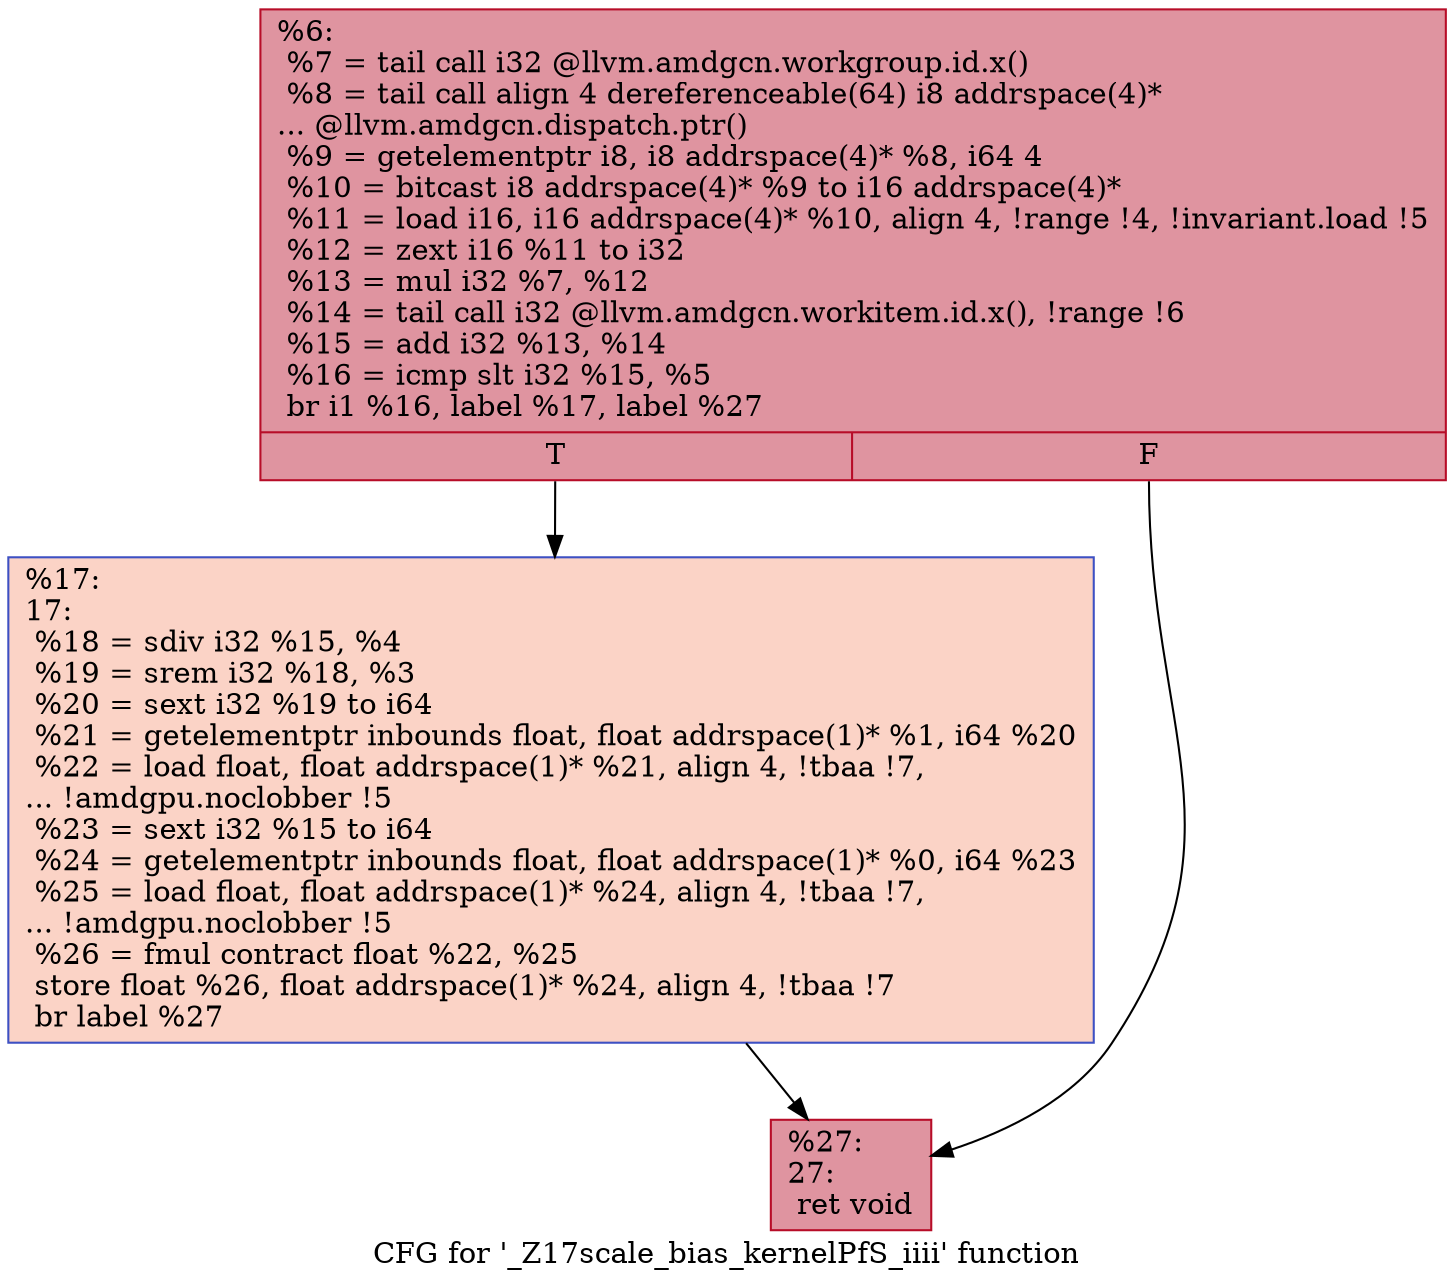 digraph "CFG for '_Z17scale_bias_kernelPfS_iiii' function" {
	label="CFG for '_Z17scale_bias_kernelPfS_iiii' function";

	Node0x529b1c0 [shape=record,color="#b70d28ff", style=filled, fillcolor="#b70d2870",label="{%6:\l  %7 = tail call i32 @llvm.amdgcn.workgroup.id.x()\l  %8 = tail call align 4 dereferenceable(64) i8 addrspace(4)*\l... @llvm.amdgcn.dispatch.ptr()\l  %9 = getelementptr i8, i8 addrspace(4)* %8, i64 4\l  %10 = bitcast i8 addrspace(4)* %9 to i16 addrspace(4)*\l  %11 = load i16, i16 addrspace(4)* %10, align 4, !range !4, !invariant.load !5\l  %12 = zext i16 %11 to i32\l  %13 = mul i32 %7, %12\l  %14 = tail call i32 @llvm.amdgcn.workitem.id.x(), !range !6\l  %15 = add i32 %13, %14\l  %16 = icmp slt i32 %15, %5\l  br i1 %16, label %17, label %27\l|{<s0>T|<s1>F}}"];
	Node0x529b1c0:s0 -> Node0x529b5d0;
	Node0x529b1c0:s1 -> Node0x529d1a0;
	Node0x529b5d0 [shape=record,color="#3d50c3ff", style=filled, fillcolor="#f59c7d70",label="{%17:\l17:                                               \l  %18 = sdiv i32 %15, %4\l  %19 = srem i32 %18, %3\l  %20 = sext i32 %19 to i64\l  %21 = getelementptr inbounds float, float addrspace(1)* %1, i64 %20\l  %22 = load float, float addrspace(1)* %21, align 4, !tbaa !7,\l... !amdgpu.noclobber !5\l  %23 = sext i32 %15 to i64\l  %24 = getelementptr inbounds float, float addrspace(1)* %0, i64 %23\l  %25 = load float, float addrspace(1)* %24, align 4, !tbaa !7,\l... !amdgpu.noclobber !5\l  %26 = fmul contract float %22, %25\l  store float %26, float addrspace(1)* %24, align 4, !tbaa !7\l  br label %27\l}"];
	Node0x529b5d0 -> Node0x529d1a0;
	Node0x529d1a0 [shape=record,color="#b70d28ff", style=filled, fillcolor="#b70d2870",label="{%27:\l27:                                               \l  ret void\l}"];
}
